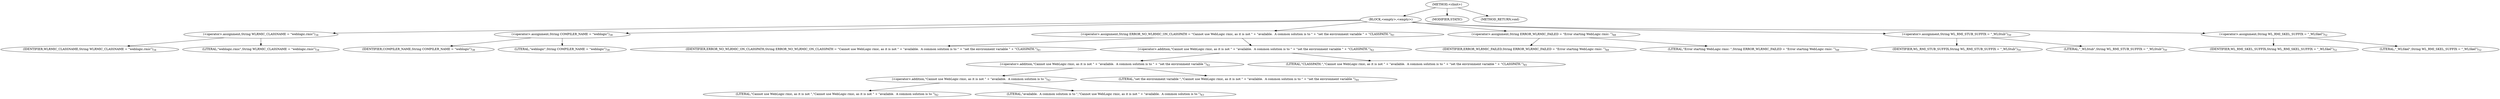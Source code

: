 digraph "&lt;clinit&gt;" {  
"188" [label = <(METHOD,&lt;clinit&gt;)> ]
"189" [label = <(BLOCK,&lt;empty&gt;,&lt;empty&gt;)> ]
"190" [label = <(&lt;operator&gt;.assignment,String WLRMIC_CLASSNAME = &quot;weblogic.rmic&quot;)<SUB>34</SUB>> ]
"191" [label = <(IDENTIFIER,WLRMIC_CLASSNAME,String WLRMIC_CLASSNAME = &quot;weblogic.rmic&quot;)<SUB>34</SUB>> ]
"192" [label = <(LITERAL,&quot;weblogic.rmic&quot;,String WLRMIC_CLASSNAME = &quot;weblogic.rmic&quot;)<SUB>34</SUB>> ]
"193" [label = <(&lt;operator&gt;.assignment,String COMPILER_NAME = &quot;weblogic&quot;)<SUB>38</SUB>> ]
"194" [label = <(IDENTIFIER,COMPILER_NAME,String COMPILER_NAME = &quot;weblogic&quot;)<SUB>38</SUB>> ]
"195" [label = <(LITERAL,&quot;weblogic&quot;,String COMPILER_NAME = &quot;weblogic&quot;)<SUB>38</SUB>> ]
"196" [label = <(&lt;operator&gt;.assignment,String ERROR_NO_WLRMIC_ON_CLASSPATH = &quot;Cannot use WebLogic rmic, as it is not &quot; + &quot;available.  A common solution is to &quot; + &quot;set the environment variable &quot; + &quot;CLASSPATH.&quot;)<SUB>41</SUB>> ]
"197" [label = <(IDENTIFIER,ERROR_NO_WLRMIC_ON_CLASSPATH,String ERROR_NO_WLRMIC_ON_CLASSPATH = &quot;Cannot use WebLogic rmic, as it is not &quot; + &quot;available.  A common solution is to &quot; + &quot;set the environment variable &quot; + &quot;CLASSPATH.&quot;)<SUB>41</SUB>> ]
"198" [label = <(&lt;operator&gt;.addition,&quot;Cannot use WebLogic rmic, as it is not &quot; + &quot;available.  A common solution is to &quot; + &quot;set the environment variable &quot; + &quot;CLASSPATH.&quot;)<SUB>42</SUB>> ]
"199" [label = <(&lt;operator&gt;.addition,&quot;Cannot use WebLogic rmic, as it is not &quot; + &quot;available.  A common solution is to &quot; + &quot;set the environment variable &quot;)<SUB>42</SUB>> ]
"200" [label = <(&lt;operator&gt;.addition,&quot;Cannot use WebLogic rmic, as it is not &quot; + &quot;available.  A common solution is to &quot;)<SUB>42</SUB>> ]
"201" [label = <(LITERAL,&quot;Cannot use WebLogic rmic, as it is not &quot;,&quot;Cannot use WebLogic rmic, as it is not &quot; + &quot;available.  A common solution is to &quot;)<SUB>42</SUB>> ]
"202" [label = <(LITERAL,&quot;available.  A common solution is to &quot;,&quot;Cannot use WebLogic rmic, as it is not &quot; + &quot;available.  A common solution is to &quot;)<SUB>43</SUB>> ]
"203" [label = <(LITERAL,&quot;set the environment variable &quot;,&quot;Cannot use WebLogic rmic, as it is not &quot; + &quot;available.  A common solution is to &quot; + &quot;set the environment variable &quot;)<SUB>44</SUB>> ]
"204" [label = <(LITERAL,&quot;CLASSPATH.&quot;,&quot;Cannot use WebLogic rmic, as it is not &quot; + &quot;available.  A common solution is to &quot; + &quot;set the environment variable &quot; + &quot;CLASSPATH.&quot;)<SUB>45</SUB>> ]
"205" [label = <(&lt;operator&gt;.assignment,String ERROR_WLRMIC_FAILED = &quot;Error starting WebLogic rmic: &quot;)<SUB>48</SUB>> ]
"206" [label = <(IDENTIFIER,ERROR_WLRMIC_FAILED,String ERROR_WLRMIC_FAILED = &quot;Error starting WebLogic rmic: &quot;)<SUB>48</SUB>> ]
"207" [label = <(LITERAL,&quot;Error starting WebLogic rmic: &quot;,String ERROR_WLRMIC_FAILED = &quot;Error starting WebLogic rmic: &quot;)<SUB>48</SUB>> ]
"208" [label = <(&lt;operator&gt;.assignment,String WL_RMI_STUB_SUFFIX = &quot;_WLStub&quot;)<SUB>50</SUB>> ]
"209" [label = <(IDENTIFIER,WL_RMI_STUB_SUFFIX,String WL_RMI_STUB_SUFFIX = &quot;_WLStub&quot;)<SUB>50</SUB>> ]
"210" [label = <(LITERAL,&quot;_WLStub&quot;,String WL_RMI_STUB_SUFFIX = &quot;_WLStub&quot;)<SUB>50</SUB>> ]
"211" [label = <(&lt;operator&gt;.assignment,String WL_RMI_SKEL_SUFFIX = &quot;_WLSkel&quot;)<SUB>52</SUB>> ]
"212" [label = <(IDENTIFIER,WL_RMI_SKEL_SUFFIX,String WL_RMI_SKEL_SUFFIX = &quot;_WLSkel&quot;)<SUB>52</SUB>> ]
"213" [label = <(LITERAL,&quot;_WLSkel&quot;,String WL_RMI_SKEL_SUFFIX = &quot;_WLSkel&quot;)<SUB>52</SUB>> ]
"214" [label = <(MODIFIER,STATIC)> ]
"215" [label = <(METHOD_RETURN,void)> ]
  "188" -> "189" 
  "188" -> "214" 
  "188" -> "215" 
  "189" -> "190" 
  "189" -> "193" 
  "189" -> "196" 
  "189" -> "205" 
  "189" -> "208" 
  "189" -> "211" 
  "190" -> "191" 
  "190" -> "192" 
  "193" -> "194" 
  "193" -> "195" 
  "196" -> "197" 
  "196" -> "198" 
  "198" -> "199" 
  "198" -> "204" 
  "199" -> "200" 
  "199" -> "203" 
  "200" -> "201" 
  "200" -> "202" 
  "205" -> "206" 
  "205" -> "207" 
  "208" -> "209" 
  "208" -> "210" 
  "211" -> "212" 
  "211" -> "213" 
}
